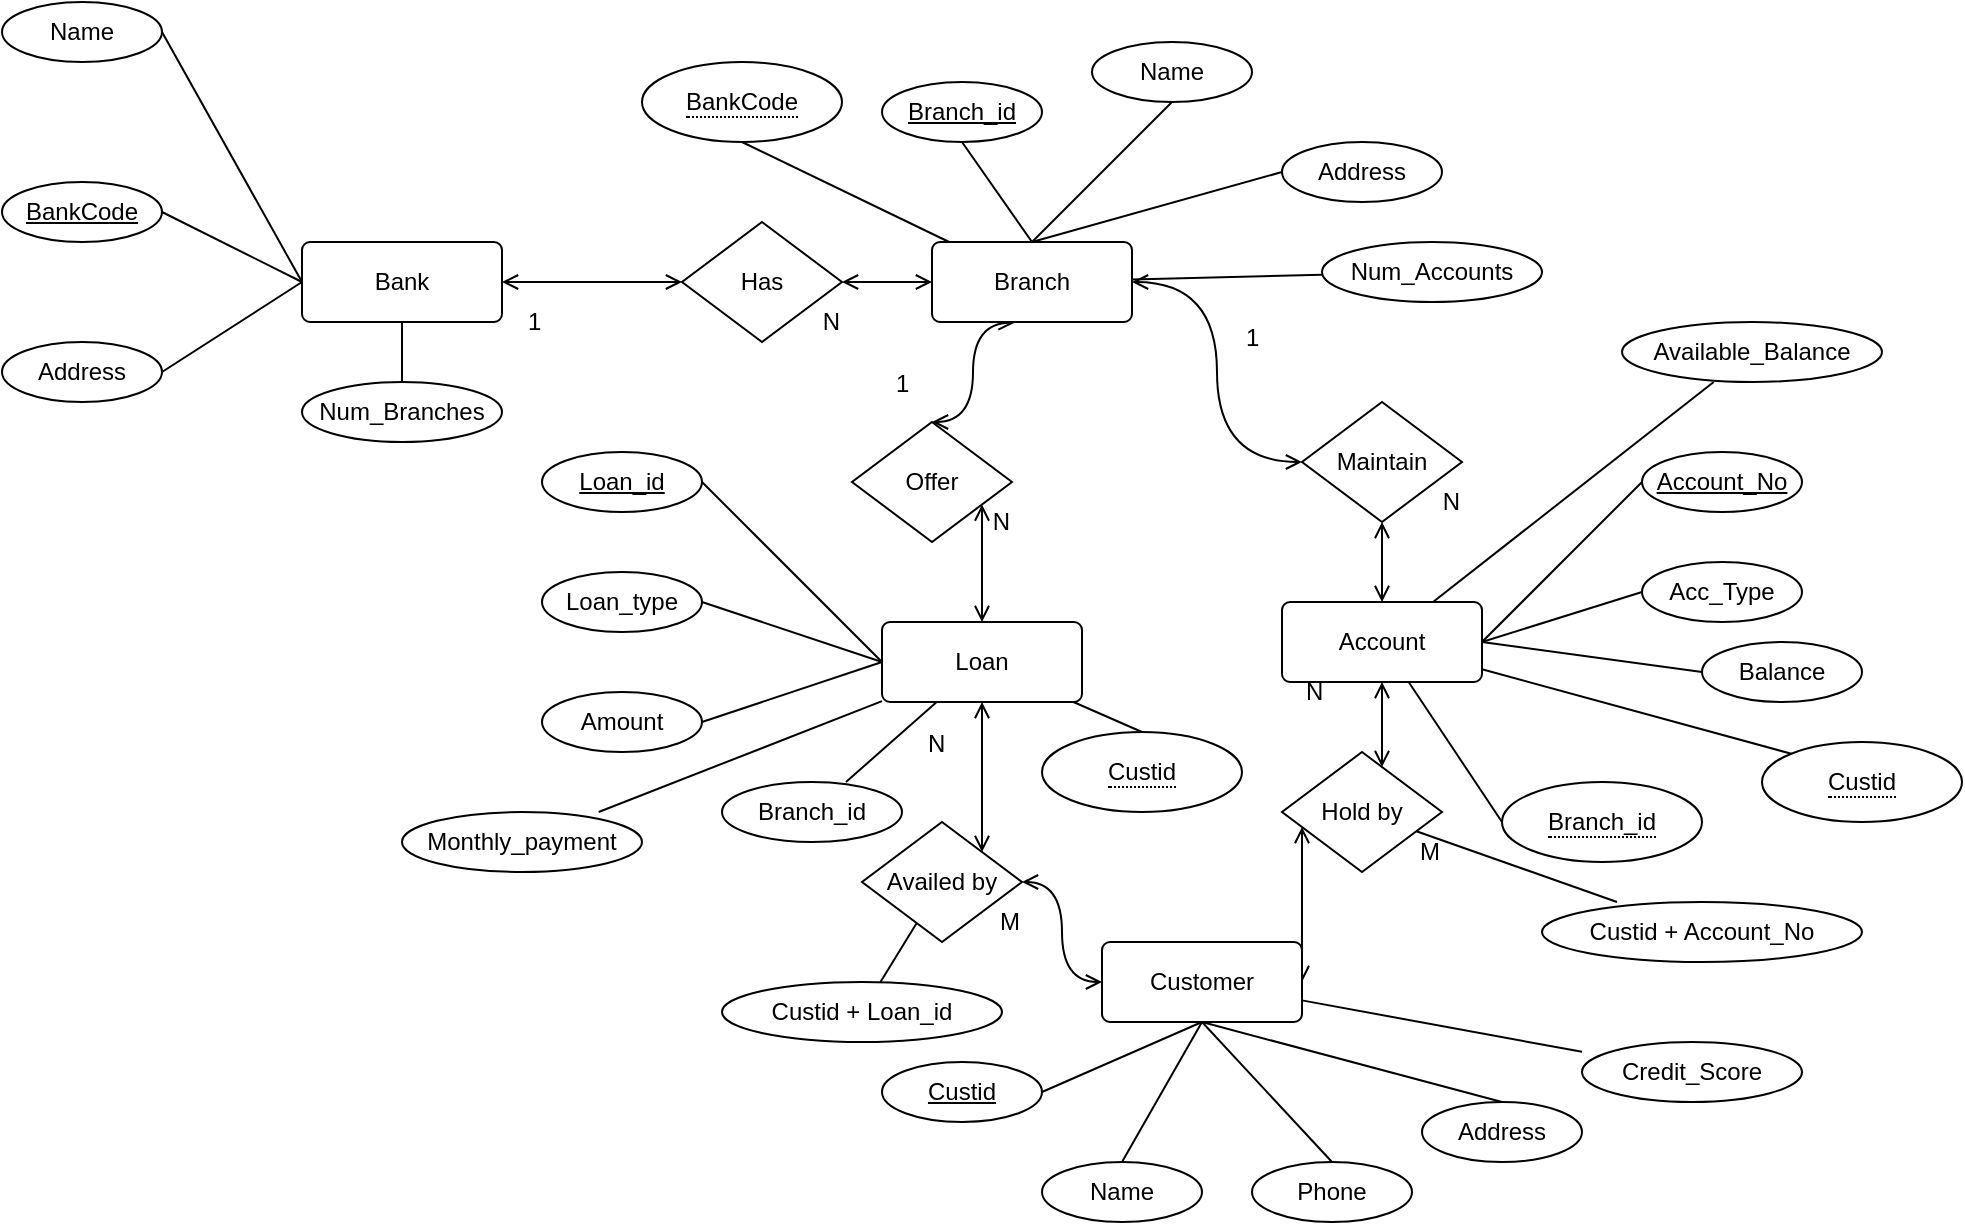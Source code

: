 <mxfile version="28.1.0">
  <diagram id="R2lEEEUBdFMjLlhIrx00" name="Page-1">
    <mxGraphModel dx="1867" dy="553" grid="1" gridSize="10" guides="1" tooltips="1" connect="1" arrows="1" fold="1" page="1" pageScale="1" pageWidth="850" pageHeight="1100" math="0" shadow="0" extFonts="Permanent Marker^https://fonts.googleapis.com/css?family=Permanent+Marker">
      <root>
        <mxCell id="0" />
        <mxCell id="1" parent="0" />
        <mxCell id="9HaLk-vUKkPJD6GOTPyn-2" value="Name" style="shape=ellipse;whiteSpace=wrap;html=1;" parent="1" vertex="1">
          <mxGeometry x="-40" y="1010" width="80" height="30" as="geometry" />
        </mxCell>
        <mxCell id="9HaLk-vUKkPJD6GOTPyn-3" value="BankCode" style="shape=ellipse;whiteSpace=wrap;html=1;fontStyle=4;" parent="1" vertex="1">
          <mxGeometry x="-40" y="1100" width="80" height="30" as="geometry" />
        </mxCell>
        <mxCell id="9HaLk-vUKkPJD6GOTPyn-4" value="Address" style="shape=ellipse;whiteSpace=wrap;html=1;" parent="1" vertex="1">
          <mxGeometry x="-40" y="1180" width="80" height="30" as="geometry" />
        </mxCell>
        <mxCell id="9HaLk-vUKkPJD6GOTPyn-6" value="Branch_id" style="shape=ellipse;whiteSpace=wrap;html=1;fontStyle=4;" parent="1" vertex="1">
          <mxGeometry x="400" y="1050" width="80" height="30" as="geometry" />
        </mxCell>
        <mxCell id="9HaLk-vUKkPJD6GOTPyn-7" value="Name" style="shape=ellipse;whiteSpace=wrap;html=1;" parent="1" vertex="1">
          <mxGeometry x="505" y="1030" width="80" height="30" as="geometry" />
        </mxCell>
        <mxCell id="9HaLk-vUKkPJD6GOTPyn-8" value="Address" style="shape=ellipse;whiteSpace=wrap;html=1;" parent="1" vertex="1">
          <mxGeometry x="600" y="1080" width="80" height="30" as="geometry" />
        </mxCell>
        <mxCell id="9HaLk-vUKkPJD6GOTPyn-9" value="Has" style="rhombus;whiteSpace=wrap;html=1;perimeter=rhombusPerimeter;" parent="1" vertex="1">
          <mxGeometry x="300" y="1120" width="80" height="60" as="geometry" />
        </mxCell>
        <mxCell id="9HaLk-vUKkPJD6GOTPyn-10" value="N" style="resizable=0;html=1;align=right;verticalAlign=bottom;" parent="9HaLk-vUKkPJD6GOTPyn-9" connectable="0" vertex="1">
          <mxGeometry x="1" y="1" relative="1" as="geometry">
            <mxPoint x="-1" y="-2" as="offset" />
          </mxGeometry>
        </mxCell>
        <mxCell id="9HaLk-vUKkPJD6GOTPyn-11" value="1" style="resizable=0;html=1;align=left;verticalAlign=bottom;" parent="9HaLk-vUKkPJD6GOTPyn-9" connectable="0" vertex="1">
          <mxGeometry x="-1" y="1" relative="1" as="geometry">
            <mxPoint x="1" y="-2" as="offset" />
          </mxGeometry>
        </mxCell>
        <mxCell id="9HaLk-vUKkPJD6GOTPyn-13" value="Loan_id" style="shape=ellipse;whiteSpace=wrap;html=1;fontStyle=4;" parent="1" vertex="1">
          <mxGeometry x="230" y="1235" width="80" height="30" as="geometry" />
        </mxCell>
        <mxCell id="9HaLk-vUKkPJD6GOTPyn-14" value="Loan_type" style="shape=ellipse;whiteSpace=wrap;html=1;" parent="1" vertex="1">
          <mxGeometry x="230" y="1295" width="80" height="30" as="geometry" />
        </mxCell>
        <mxCell id="9HaLk-vUKkPJD6GOTPyn-15" value="Amount" style="shape=ellipse;whiteSpace=wrap;html=1;" parent="1" vertex="1">
          <mxGeometry x="230" y="1355" width="80" height="30" as="geometry" />
        </mxCell>
        <mxCell id="9HaLk-vUKkPJD6GOTPyn-16" value="Offer" style="rhombus;whiteSpace=wrap;html=1;perimeter=rhombusPerimeter;" parent="1" vertex="1">
          <mxGeometry x="385" y="1220" width="80" height="60" as="geometry" />
        </mxCell>
        <mxCell id="9HaLk-vUKkPJD6GOTPyn-17" value="N" style="resizable=0;html=1;align=right;verticalAlign=bottom;" parent="9HaLk-vUKkPJD6GOTPyn-16" connectable="0" vertex="1">
          <mxGeometry x="1" y="1" relative="1" as="geometry">
            <mxPoint x="-1" y="-2" as="offset" />
          </mxGeometry>
        </mxCell>
        <mxCell id="9HaLk-vUKkPJD6GOTPyn-18" value="1" style="resizable=0;html=1;align=left;verticalAlign=bottom;" parent="9HaLk-vUKkPJD6GOTPyn-16" connectable="0" vertex="1">
          <mxGeometry x="-1" y="1" relative="1" as="geometry">
            <mxPoint x="100" y="-71" as="offset" />
          </mxGeometry>
        </mxCell>
        <mxCell id="9HaLk-vUKkPJD6GOTPyn-20" value="Account_No" style="shape=ellipse;whiteSpace=wrap;html=1;fontStyle=4;" parent="1" vertex="1">
          <mxGeometry x="780" y="1235" width="80" height="30" as="geometry" />
        </mxCell>
        <mxCell id="9HaLk-vUKkPJD6GOTPyn-21" value="Acc_Type" style="shape=ellipse;whiteSpace=wrap;html=1;" parent="1" vertex="1">
          <mxGeometry x="780" y="1290" width="80" height="30" as="geometry" />
        </mxCell>
        <mxCell id="9HaLk-vUKkPJD6GOTPyn-22" value="Balance" style="shape=ellipse;whiteSpace=wrap;html=1;" parent="1" vertex="1">
          <mxGeometry x="810" y="1330" width="80" height="30" as="geometry" />
        </mxCell>
        <mxCell id="9HaLk-vUKkPJD6GOTPyn-23" value="Maintain" style="rhombus;whiteSpace=wrap;html=1;perimeter=rhombusPerimeter;" parent="1" vertex="1">
          <mxGeometry x="610" y="1210" width="80" height="60" as="geometry" />
        </mxCell>
        <mxCell id="9HaLk-vUKkPJD6GOTPyn-24" value="N" style="resizable=0;html=1;align=right;verticalAlign=bottom;" parent="9HaLk-vUKkPJD6GOTPyn-23" connectable="0" vertex="1">
          <mxGeometry x="1" y="1" relative="1" as="geometry">
            <mxPoint x="-1" y="-2" as="offset" />
          </mxGeometry>
        </mxCell>
        <mxCell id="9HaLk-vUKkPJD6GOTPyn-25" value="1" style="resizable=0;html=1;align=left;verticalAlign=bottom;" parent="9HaLk-vUKkPJD6GOTPyn-23" connectable="0" vertex="1">
          <mxGeometry x="-1" y="1" relative="1" as="geometry">
            <mxPoint x="50" y="-84" as="offset" />
          </mxGeometry>
        </mxCell>
        <mxCell id="9HaLk-vUKkPJD6GOTPyn-27" value="Custid" style="shape=ellipse;whiteSpace=wrap;html=1;fontStyle=4;" parent="1" vertex="1">
          <mxGeometry x="400" y="1540" width="80" height="30" as="geometry" />
        </mxCell>
        <mxCell id="9HaLk-vUKkPJD6GOTPyn-28" value="Name" style="shape=ellipse;whiteSpace=wrap;html=1;" parent="1" vertex="1">
          <mxGeometry x="480" y="1590" width="80" height="30" as="geometry" />
        </mxCell>
        <mxCell id="9HaLk-vUKkPJD6GOTPyn-29" value="Phone" style="shape=ellipse;whiteSpace=wrap;html=1;" parent="1" vertex="1">
          <mxGeometry x="585" y="1590" width="80" height="30" as="geometry" />
        </mxCell>
        <mxCell id="9HaLk-vUKkPJD6GOTPyn-30" value="Address" style="shape=ellipse;whiteSpace=wrap;html=1;" parent="1" vertex="1">
          <mxGeometry x="670" y="1560" width="80" height="30" as="geometry" />
        </mxCell>
        <mxCell id="9HaLk-vUKkPJD6GOTPyn-31" value="Availed by" style="rhombus;whiteSpace=wrap;html=1;perimeter=rhombusPerimeter;" parent="1" vertex="1">
          <mxGeometry x="390" y="1420" width="80" height="60" as="geometry" />
        </mxCell>
        <mxCell id="9HaLk-vUKkPJD6GOTPyn-32" value="M" style="resizable=0;html=1;align=right;verticalAlign=bottom;" parent="9HaLk-vUKkPJD6GOTPyn-31" connectable="0" vertex="1">
          <mxGeometry x="1" y="1" relative="1" as="geometry">
            <mxPoint x="-1" y="-2" as="offset" />
          </mxGeometry>
        </mxCell>
        <mxCell id="9HaLk-vUKkPJD6GOTPyn-33" value="N" style="resizable=0;html=1;align=left;verticalAlign=bottom;" parent="9HaLk-vUKkPJD6GOTPyn-31" connectable="0" vertex="1">
          <mxGeometry x="-1" y="1" relative="1" as="geometry">
            <mxPoint x="111" y="-91" as="offset" />
          </mxGeometry>
        </mxCell>
        <mxCell id="9HaLk-vUKkPJD6GOTPyn-34" value="Hold by" style="rhombus;whiteSpace=wrap;html=1;perimeter=rhombusPerimeter;" parent="1" vertex="1">
          <mxGeometry x="600" y="1385" width="80" height="60" as="geometry" />
        </mxCell>
        <mxCell id="9HaLk-vUKkPJD6GOTPyn-35" value="M" style="resizable=0;html=1;align=right;verticalAlign=bottom;" parent="9HaLk-vUKkPJD6GOTPyn-34" connectable="0" vertex="1">
          <mxGeometry x="1" y="1" relative="1" as="geometry">
            <mxPoint x="-1" y="-2" as="offset" />
          </mxGeometry>
        </mxCell>
        <mxCell id="9HaLk-vUKkPJD6GOTPyn-36" value="N" style="resizable=0;html=1;align=left;verticalAlign=bottom;" parent="9HaLk-vUKkPJD6GOTPyn-34" connectable="0" vertex="1">
          <mxGeometry x="-1" y="1" relative="1" as="geometry">
            <mxPoint x="90" y="-82" as="offset" />
          </mxGeometry>
        </mxCell>
        <mxCell id="9HaLk-vUKkPJD6GOTPyn-38" style="edgeStyle=elbowEdgeStyle;elbow=horizontal;startArrow=open;endArrow=open;html=1;curved=1;exitX=1;exitY=0.5;exitDx=0;exitDy=0;" parent="1" source="9HaLk-vUKkPJD6GOTPyn-70" target="9HaLk-vUKkPJD6GOTPyn-9" edge="1">
          <mxGeometry relative="1" as="geometry">
            <mxPoint x="250" y="1140" as="sourcePoint" />
          </mxGeometry>
        </mxCell>
        <mxCell id="9HaLk-vUKkPJD6GOTPyn-39" style="edgeStyle=elbowEdgeStyle;elbow=horizontal;startArrow=open;endArrow=open;html=1;curved=1;entryX=0;entryY=0.5;entryDx=0;entryDy=0;" parent="1" source="9HaLk-vUKkPJD6GOTPyn-9" target="9HaLk-vUKkPJD6GOTPyn-71" edge="1">
          <mxGeometry relative="1" as="geometry">
            <mxPoint x="400" y="1140" as="targetPoint" />
          </mxGeometry>
        </mxCell>
        <mxCell id="9HaLk-vUKkPJD6GOTPyn-40" style="edgeStyle=elbowEdgeStyle;elbow=horizontal;startArrow=open;endArrow=open;html=1;curved=1;exitX=0.413;exitY=1.008;exitDx=0;exitDy=0;exitPerimeter=0;entryX=0.5;entryY=0;entryDx=0;entryDy=0;" parent="1" source="9HaLk-vUKkPJD6GOTPyn-71" target="9HaLk-vUKkPJD6GOTPyn-16" edge="1">
          <mxGeometry relative="1" as="geometry">
            <mxPoint x="450" y="1190" as="sourcePoint" />
          </mxGeometry>
        </mxCell>
        <mxCell id="9HaLk-vUKkPJD6GOTPyn-41" style="edgeStyle=elbowEdgeStyle;elbow=horizontal;startArrow=open;endArrow=open;html=1;curved=1;entryX=0.5;entryY=0;entryDx=0;entryDy=0;" parent="1" source="9HaLk-vUKkPJD6GOTPyn-16" target="9HaLk-vUKkPJD6GOTPyn-72" edge="1">
          <mxGeometry relative="1" as="geometry">
            <mxPoint x="450" y="1290" as="targetPoint" />
          </mxGeometry>
        </mxCell>
        <mxCell id="9HaLk-vUKkPJD6GOTPyn-42" style="edgeStyle=elbowEdgeStyle;elbow=horizontal;startArrow=open;endArrow=open;html=1;curved=1;exitX=1;exitY=0.5;exitDx=0;exitDy=0;" parent="1" source="9HaLk-vUKkPJD6GOTPyn-71" target="9HaLk-vUKkPJD6GOTPyn-23" edge="1">
          <mxGeometry relative="1" as="geometry">
            <mxPoint x="500" y="1140" as="sourcePoint" />
          </mxGeometry>
        </mxCell>
        <mxCell id="9HaLk-vUKkPJD6GOTPyn-43" style="edgeStyle=elbowEdgeStyle;elbow=horizontal;startArrow=open;endArrow=open;html=1;curved=1;entryX=0.5;entryY=0;entryDx=0;entryDy=0;" parent="1" source="9HaLk-vUKkPJD6GOTPyn-23" target="9HaLk-vUKkPJD6GOTPyn-73" edge="1">
          <mxGeometry relative="1" as="geometry">
            <mxPoint x="650" y="1290" as="targetPoint" />
          </mxGeometry>
        </mxCell>
        <mxCell id="9HaLk-vUKkPJD6GOTPyn-44" style="edgeStyle=elbowEdgeStyle;elbow=horizontal;startArrow=open;endArrow=open;html=1;curved=1;exitX=0.5;exitY=1;exitDx=0;exitDy=0;" parent="1" source="9HaLk-vUKkPJD6GOTPyn-72" target="9HaLk-vUKkPJD6GOTPyn-31" edge="1">
          <mxGeometry relative="1" as="geometry">
            <mxPoint x="450" y="1390" as="sourcePoint" />
          </mxGeometry>
        </mxCell>
        <mxCell id="9HaLk-vUKkPJD6GOTPyn-45" style="edgeStyle=elbowEdgeStyle;elbow=horizontal;startArrow=open;endArrow=open;html=1;curved=1;entryX=0;entryY=0.5;entryDx=0;entryDy=0;" parent="1" source="9HaLk-vUKkPJD6GOTPyn-31" target="9HaLk-vUKkPJD6GOTPyn-74" edge="1">
          <mxGeometry relative="1" as="geometry">
            <mxPoint x="500" y="1540" as="targetPoint" />
          </mxGeometry>
        </mxCell>
        <mxCell id="9HaLk-vUKkPJD6GOTPyn-46" style="edgeStyle=elbowEdgeStyle;elbow=horizontal;startArrow=open;endArrow=open;html=1;curved=1;exitX=0.5;exitY=1;exitDx=0;exitDy=0;" parent="1" source="9HaLk-vUKkPJD6GOTPyn-73" target="9HaLk-vUKkPJD6GOTPyn-34" edge="1">
          <mxGeometry relative="1" as="geometry">
            <mxPoint x="650" y="1390" as="sourcePoint" />
          </mxGeometry>
        </mxCell>
        <mxCell id="9HaLk-vUKkPJD6GOTPyn-47" style="edgeStyle=elbowEdgeStyle;elbow=horizontal;startArrow=open;endArrow=open;html=1;curved=1;entryX=1;entryY=0.5;entryDx=0;entryDy=0;" parent="1" source="9HaLk-vUKkPJD6GOTPyn-34" target="9HaLk-vUKkPJD6GOTPyn-74" edge="1">
          <mxGeometry relative="1" as="geometry">
            <mxPoint x="600" y="1540" as="targetPoint" />
          </mxGeometry>
        </mxCell>
        <mxCell id="9HaLk-vUKkPJD6GOTPyn-70" value="Bank" style="rounded=1;arcSize=10;whiteSpace=wrap;html=1;align=center;" parent="1" vertex="1">
          <mxGeometry x="110" y="1130" width="100" height="40" as="geometry" />
        </mxCell>
        <mxCell id="9HaLk-vUKkPJD6GOTPyn-71" value="Branch" style="rounded=1;arcSize=10;whiteSpace=wrap;html=1;align=center;" parent="1" vertex="1">
          <mxGeometry x="425" y="1130" width="100" height="40" as="geometry" />
        </mxCell>
        <mxCell id="9HaLk-vUKkPJD6GOTPyn-72" value="Loan" style="rounded=1;arcSize=10;whiteSpace=wrap;html=1;align=center;" parent="1" vertex="1">
          <mxGeometry x="400" y="1320" width="100" height="40" as="geometry" />
        </mxCell>
        <mxCell id="9HaLk-vUKkPJD6GOTPyn-73" value="Account" style="rounded=1;arcSize=10;whiteSpace=wrap;html=1;align=center;" parent="1" vertex="1">
          <mxGeometry x="600" y="1310" width="100" height="40" as="geometry" />
        </mxCell>
        <mxCell id="9HaLk-vUKkPJD6GOTPyn-74" value="Customer" style="rounded=1;arcSize=10;whiteSpace=wrap;html=1;align=center;" parent="1" vertex="1">
          <mxGeometry x="510" y="1480" width="100" height="40" as="geometry" />
        </mxCell>
        <mxCell id="9HaLk-vUKkPJD6GOTPyn-75" value="" style="endArrow=none;html=1;rounded=0;exitX=1;exitY=0.5;exitDx=0;exitDy=0;entryX=0;entryY=0.5;entryDx=0;entryDy=0;" parent="1" source="9HaLk-vUKkPJD6GOTPyn-3" target="9HaLk-vUKkPJD6GOTPyn-70" edge="1">
          <mxGeometry width="50" height="50" relative="1" as="geometry">
            <mxPoint x="250" y="1230" as="sourcePoint" />
            <mxPoint x="300" y="1180" as="targetPoint" />
          </mxGeometry>
        </mxCell>
        <mxCell id="9HaLk-vUKkPJD6GOTPyn-76" value="" style="endArrow=none;html=1;rounded=0;exitX=1;exitY=0.5;exitDx=0;exitDy=0;entryX=0;entryY=0.5;entryDx=0;entryDy=0;" parent="1" source="9HaLk-vUKkPJD6GOTPyn-2" target="9HaLk-vUKkPJD6GOTPyn-70" edge="1">
          <mxGeometry width="50" height="50" relative="1" as="geometry">
            <mxPoint x="80" y="1130" as="sourcePoint" />
            <mxPoint x="150" y="1165" as="targetPoint" />
          </mxGeometry>
        </mxCell>
        <mxCell id="9HaLk-vUKkPJD6GOTPyn-77" value="" style="endArrow=none;html=1;rounded=0;exitX=1;exitY=0.5;exitDx=0;exitDy=0;entryX=0;entryY=0.5;entryDx=0;entryDy=0;" parent="1" source="9HaLk-vUKkPJD6GOTPyn-4" target="9HaLk-vUKkPJD6GOTPyn-70" edge="1">
          <mxGeometry width="50" height="50" relative="1" as="geometry">
            <mxPoint x="80" y="1200" as="sourcePoint" />
            <mxPoint x="150" y="1235" as="targetPoint" />
          </mxGeometry>
        </mxCell>
        <mxCell id="9HaLk-vUKkPJD6GOTPyn-78" value="" style="endArrow=none;html=1;rounded=0;exitX=0.5;exitY=1;exitDx=0;exitDy=0;entryX=0.5;entryY=0;entryDx=0;entryDy=0;" parent="1" source="9HaLk-vUKkPJD6GOTPyn-6" target="9HaLk-vUKkPJD6GOTPyn-71" edge="1">
          <mxGeometry width="50" height="50" relative="1" as="geometry">
            <mxPoint x="290" y="1250" as="sourcePoint" />
            <mxPoint x="360" y="1285" as="targetPoint" />
          </mxGeometry>
        </mxCell>
        <mxCell id="9HaLk-vUKkPJD6GOTPyn-79" value="" style="endArrow=none;html=1;rounded=0;exitX=0.5;exitY=1;exitDx=0;exitDy=0;entryX=0.5;entryY=0;entryDx=0;entryDy=0;" parent="1" source="9HaLk-vUKkPJD6GOTPyn-7" target="9HaLk-vUKkPJD6GOTPyn-71" edge="1">
          <mxGeometry width="50" height="50" relative="1" as="geometry">
            <mxPoint x="450" y="1100" as="sourcePoint" />
            <mxPoint x="485" y="1150" as="targetPoint" />
          </mxGeometry>
        </mxCell>
        <mxCell id="9HaLk-vUKkPJD6GOTPyn-80" value="" style="endArrow=none;html=1;rounded=0;exitX=0;exitY=0.5;exitDx=0;exitDy=0;entryX=0.5;entryY=0;entryDx=0;entryDy=0;" parent="1" source="9HaLk-vUKkPJD6GOTPyn-8" target="9HaLk-vUKkPJD6GOTPyn-71" edge="1">
          <mxGeometry width="50" height="50" relative="1" as="geometry">
            <mxPoint x="520" y="1110" as="sourcePoint" />
            <mxPoint x="555" y="1160" as="targetPoint" />
          </mxGeometry>
        </mxCell>
        <mxCell id="9HaLk-vUKkPJD6GOTPyn-81" value="" style="endArrow=none;html=1;rounded=0;exitX=1;exitY=0.5;exitDx=0;exitDy=0;entryX=0;entryY=0.5;entryDx=0;entryDy=0;" parent="1" source="9HaLk-vUKkPJD6GOTPyn-73" target="9HaLk-vUKkPJD6GOTPyn-20" edge="1">
          <mxGeometry width="50" height="50" relative="1" as="geometry">
            <mxPoint x="670" y="1250" as="sourcePoint" />
            <mxPoint x="705" y="1300" as="targetPoint" />
          </mxGeometry>
        </mxCell>
        <mxCell id="9HaLk-vUKkPJD6GOTPyn-83" value="" style="endArrow=none;html=1;rounded=0;exitX=1;exitY=0.5;exitDx=0;exitDy=0;entryX=0;entryY=0.5;entryDx=0;entryDy=0;" parent="1" source="9HaLk-vUKkPJD6GOTPyn-73" target="9HaLk-vUKkPJD6GOTPyn-21" edge="1">
          <mxGeometry width="50" height="50" relative="1" as="geometry">
            <mxPoint x="690" y="1350" as="sourcePoint" />
            <mxPoint x="725" y="1400" as="targetPoint" />
          </mxGeometry>
        </mxCell>
        <mxCell id="9HaLk-vUKkPJD6GOTPyn-84" value="" style="endArrow=none;html=1;rounded=0;exitX=1;exitY=0.5;exitDx=0;exitDy=0;entryX=0;entryY=0.5;entryDx=0;entryDy=0;" parent="1" source="9HaLk-vUKkPJD6GOTPyn-73" target="9HaLk-vUKkPJD6GOTPyn-22" edge="1">
          <mxGeometry width="50" height="50" relative="1" as="geometry">
            <mxPoint x="770" y="1310" as="sourcePoint" />
            <mxPoint x="805" y="1360" as="targetPoint" />
          </mxGeometry>
        </mxCell>
        <mxCell id="9HaLk-vUKkPJD6GOTPyn-85" value="" style="endArrow=none;html=1;rounded=0;exitX=1;exitY=0.5;exitDx=0;exitDy=0;entryX=0;entryY=0.5;entryDx=0;entryDy=0;" parent="1" source="9HaLk-vUKkPJD6GOTPyn-13" target="9HaLk-vUKkPJD6GOTPyn-72" edge="1">
          <mxGeometry width="50" height="50" relative="1" as="geometry">
            <mxPoint x="280" y="1490" as="sourcePoint" />
            <mxPoint x="315" y="1540" as="targetPoint" />
          </mxGeometry>
        </mxCell>
        <mxCell id="9HaLk-vUKkPJD6GOTPyn-86" value="" style="endArrow=none;html=1;rounded=0;exitX=1;exitY=0.5;exitDx=0;exitDy=0;entryX=0;entryY=0.5;entryDx=0;entryDy=0;" parent="1" source="9HaLk-vUKkPJD6GOTPyn-14" target="9HaLk-vUKkPJD6GOTPyn-72" edge="1">
          <mxGeometry width="50" height="50" relative="1" as="geometry">
            <mxPoint x="110" y="1350" as="sourcePoint" />
            <mxPoint x="145" y="1400" as="targetPoint" />
          </mxGeometry>
        </mxCell>
        <mxCell id="9HaLk-vUKkPJD6GOTPyn-87" value="" style="endArrow=none;html=1;rounded=0;exitX=1;exitY=0.5;exitDx=0;exitDy=0;entryX=0;entryY=0.5;entryDx=0;entryDy=0;" parent="1" source="9HaLk-vUKkPJD6GOTPyn-15" target="9HaLk-vUKkPJD6GOTPyn-72" edge="1">
          <mxGeometry width="50" height="50" relative="1" as="geometry">
            <mxPoint x="100" y="1320" as="sourcePoint" />
            <mxPoint x="135" y="1370" as="targetPoint" />
          </mxGeometry>
        </mxCell>
        <mxCell id="9HaLk-vUKkPJD6GOTPyn-88" value="" style="endArrow=none;html=1;rounded=0;exitX=0.5;exitY=1;exitDx=0;exitDy=0;entryX=1;entryY=0.5;entryDx=0;entryDy=0;" parent="1" source="9HaLk-vUKkPJD6GOTPyn-74" target="9HaLk-vUKkPJD6GOTPyn-27" edge="1">
          <mxGeometry width="50" height="50" relative="1" as="geometry">
            <mxPoint x="540" y="1550" as="sourcePoint" />
            <mxPoint x="575" y="1600" as="targetPoint" />
          </mxGeometry>
        </mxCell>
        <mxCell id="9HaLk-vUKkPJD6GOTPyn-89" value="" style="endArrow=none;html=1;rounded=0;entryX=0.5;entryY=0;entryDx=0;entryDy=0;exitX=0.5;exitY=1;exitDx=0;exitDy=0;" parent="1" source="9HaLk-vUKkPJD6GOTPyn-74" target="9HaLk-vUKkPJD6GOTPyn-28" edge="1">
          <mxGeometry width="50" height="50" relative="1" as="geometry">
            <mxPoint x="560" y="1510" as="sourcePoint" />
            <mxPoint x="515" y="1600" as="targetPoint" />
          </mxGeometry>
        </mxCell>
        <mxCell id="9HaLk-vUKkPJD6GOTPyn-90" value="" style="endArrow=none;html=1;rounded=0;exitX=0.5;exitY=1;exitDx=0;exitDy=0;entryX=0.5;entryY=0;entryDx=0;entryDy=0;" parent="1" source="9HaLk-vUKkPJD6GOTPyn-74" target="9HaLk-vUKkPJD6GOTPyn-29" edge="1">
          <mxGeometry width="50" height="50" relative="1" as="geometry">
            <mxPoint x="820" y="1500" as="sourcePoint" />
            <mxPoint x="855" y="1550" as="targetPoint" />
          </mxGeometry>
        </mxCell>
        <mxCell id="9HaLk-vUKkPJD6GOTPyn-91" value="" style="endArrow=none;html=1;rounded=0;exitX=0.5;exitY=1;exitDx=0;exitDy=0;entryX=0.5;entryY=0;entryDx=0;entryDy=0;" parent="1" source="9HaLk-vUKkPJD6GOTPyn-74" target="9HaLk-vUKkPJD6GOTPyn-30" edge="1">
          <mxGeometry width="50" height="50" relative="1" as="geometry">
            <mxPoint x="840" y="1500" as="sourcePoint" />
            <mxPoint x="875" y="1550" as="targetPoint" />
          </mxGeometry>
        </mxCell>
        <mxCell id="custom-bank-derived" value="Num_Branches" style="shape=ellipse;whiteSpace=wrap;html=1;" parent="1" vertex="1">
          <mxGeometry x="110" y="1200" width="100" height="30" as="geometry" />
        </mxCell>
        <mxCell id="edge-bank-derived" value="" style="endArrow=none;html=1;rounded=0;" parent="1" source="custom-bank-derived" target="9HaLk-vUKkPJD6GOTPyn-70" edge="1">
          <mxGeometry relative="1" as="geometry" />
        </mxCell>
        <mxCell id="edge-branch-fk-bank" value="" style="endArrow=none;html=1;rounded=0;exitX=0.5;exitY=1;exitDx=0;exitDy=0;" parent="1" source="qlf4NfEvW8aG7AL079hW-2" target="9HaLk-vUKkPJD6GOTPyn-71" edge="1">
          <mxGeometry relative="1" as="geometry" />
        </mxCell>
        <mxCell id="custom-loan-fk-branch" value="Branch_id" style="shape=ellipse;whiteSpace=wrap;html=1;" parent="1" vertex="1">
          <mxGeometry x="320" y="1400" width="90" height="30" as="geometry" />
        </mxCell>
        <mxCell id="edge-loan-fk-branch" value="" style="endArrow=none;html=1;rounded=0;" parent="1" source="custom-loan-fk-branch" target="9HaLk-vUKkPJD6GOTPyn-72" edge="1">
          <mxGeometry relative="1" as="geometry" />
        </mxCell>
        <mxCell id="edge-loan-fk-cust" value="" style="endArrow=none;html=1;rounded=0;exitX=0.5;exitY=0;exitDx=0;exitDy=0;" parent="1" source="qlf4NfEvW8aG7AL079hW-6" target="9HaLk-vUKkPJD6GOTPyn-72" edge="1">
          <mxGeometry relative="1" as="geometry" />
        </mxCell>
        <mxCell id="custom-loan-derived" value="Monthly_payment" style="shape=ellipse;whiteSpace=wrap;html=1;" parent="1" vertex="1">
          <mxGeometry x="160" y="1415" width="120" height="30" as="geometry" />
        </mxCell>
        <mxCell id="edge-loan-derived" value="" style="endArrow=none;html=1;rounded=0;" parent="1" source="custom-loan-derived" target="9HaLk-vUKkPJD6GOTPyn-72" edge="1">
          <mxGeometry relative="1" as="geometry" />
        </mxCell>
        <mxCell id="edge-account-fk-branch" value="" style="endArrow=none;html=1;rounded=0;exitX=0;exitY=0.5;exitDx=0;exitDy=0;" parent="1" source="qlf4NfEvW8aG7AL079hW-3" target="9HaLk-vUKkPJD6GOTPyn-73" edge="1">
          <mxGeometry relative="1" as="geometry" />
        </mxCell>
        <mxCell id="edge-account-fk-cust" value="" style="endArrow=none;html=1;rounded=0;exitX=0;exitY=0;exitDx=0;exitDy=0;" parent="1" source="qlf4NfEvW8aG7AL079hW-7" target="9HaLk-vUKkPJD6GOTPyn-73" edge="1">
          <mxGeometry relative="1" as="geometry" />
        </mxCell>
        <mxCell id="custom-customer-derived" value="Credit_Score" style="shape=ellipse;whiteSpace=wrap;html=1;" parent="1" vertex="1">
          <mxGeometry x="750" y="1530" width="110" height="30" as="geometry" />
        </mxCell>
        <mxCell id="edge-customer-derived" value="" style="endArrow=none;html=1;rounded=0;" parent="1" source="custom-customer-derived" target="9HaLk-vUKkPJD6GOTPyn-74" edge="1">
          <mxGeometry relative="1" as="geometry" />
        </mxCell>
        <mxCell id="custom-compkey-availed" value="Custid + Loan_id" style="shape=ellipse;whiteSpace=wrap;html=1;" parent="1" vertex="1">
          <mxGeometry x="320" y="1500" width="140" height="30" as="geometry" />
        </mxCell>
        <mxCell id="edge-compkey-availed" value="" style="endArrow=none;html=1;rounded=0;" parent="1" source="custom-compkey-availed" target="9HaLk-vUKkPJD6GOTPyn-31" edge="1">
          <mxGeometry relative="1" as="geometry" />
        </mxCell>
        <mxCell id="custom-compkey-hold" value="Custid + Account_No" style="shape=ellipse;whiteSpace=wrap;html=1;" parent="1" vertex="1">
          <mxGeometry x="730" y="1460" width="160" height="30" as="geometry" />
        </mxCell>
        <mxCell id="edge-compkey-hold" value="" style="endArrow=none;html=1;rounded=0;" parent="1" source="custom-compkey-hold" target="9HaLk-vUKkPJD6GOTPyn-34" edge="1">
          <mxGeometry relative="1" as="geometry" />
        </mxCell>
        <mxCell id="custom-branch-derived" value="Num_Accounts" style="shape=ellipse;whiteSpace=wrap;html=1;" parent="1" vertex="1">
          <mxGeometry x="620" y="1130" width="110" height="30" as="geometry" />
        </mxCell>
        <mxCell id="edge-branch-derived" value="" style="endArrow=none;html=1;rounded=0;" parent="1" source="custom-branch-derived" target="9HaLk-vUKkPJD6GOTPyn-71" edge="1">
          <mxGeometry relative="1" as="geometry" />
        </mxCell>
        <mxCell id="custom-account-derived" value="Available_Balance" style="shape=ellipse;whiteSpace=wrap;html=1;" parent="1" vertex="1">
          <mxGeometry x="770" y="1170" width="130" height="30" as="geometry" />
        </mxCell>
        <mxCell id="edge-account-derived" value="" style="endArrow=none;html=1;rounded=0;" parent="1" source="custom-account-derived" target="9HaLk-vUKkPJD6GOTPyn-73" edge="1">
          <mxGeometry relative="1" as="geometry" />
        </mxCell>
        <mxCell id="qlf4NfEvW8aG7AL079hW-1" style="edgeStyle=orthogonalEdgeStyle;rounded=0;orthogonalLoop=1;jettySize=auto;html=1;exitX=0.5;exitY=1;exitDx=0;exitDy=0;" edge="1" parent="1" source="custom-branch-derived" target="custom-branch-derived">
          <mxGeometry relative="1" as="geometry" />
        </mxCell>
        <mxCell id="qlf4NfEvW8aG7AL079hW-2" value="&lt;span style=&quot;border-bottom: 1px dotted&quot;&gt;BankCode&lt;/span&gt;" style="ellipse;whiteSpace=wrap;html=1;align=center;" vertex="1" parent="1">
          <mxGeometry x="280" y="1040" width="100" height="40" as="geometry" />
        </mxCell>
        <mxCell id="qlf4NfEvW8aG7AL079hW-3" value="&lt;span style=&quot;border-bottom: 1px dotted&quot;&gt;Branch_id&lt;/span&gt;" style="ellipse;whiteSpace=wrap;html=1;align=center;" vertex="1" parent="1">
          <mxGeometry x="710" y="1400" width="100" height="40" as="geometry" />
        </mxCell>
        <mxCell id="qlf4NfEvW8aG7AL079hW-6" value="&lt;span style=&quot;border-bottom: 1px dotted&quot;&gt;Custid&lt;/span&gt;" style="ellipse;whiteSpace=wrap;html=1;align=center;" vertex="1" parent="1">
          <mxGeometry x="480" y="1375" width="100" height="40" as="geometry" />
        </mxCell>
        <mxCell id="qlf4NfEvW8aG7AL079hW-7" value="&lt;span style=&quot;border-bottom: 1px dotted&quot;&gt;Custid&lt;/span&gt;" style="ellipse;whiteSpace=wrap;html=1;align=center;" vertex="1" parent="1">
          <mxGeometry x="840" y="1380" width="100" height="40" as="geometry" />
        </mxCell>
      </root>
    </mxGraphModel>
  </diagram>
</mxfile>
